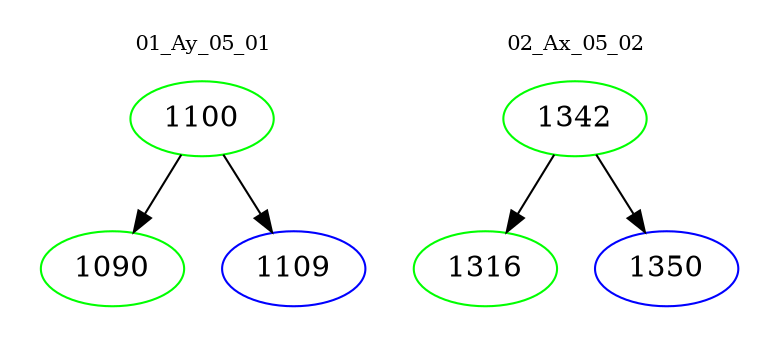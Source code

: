 digraph{
subgraph cluster_0 {
color = white
label = "01_Ay_05_01";
fontsize=10;
T0_1100 [label="1100", color="green"]
T0_1100 -> T0_1090 [color="black"]
T0_1090 [label="1090", color="green"]
T0_1100 -> T0_1109 [color="black"]
T0_1109 [label="1109", color="blue"]
}
subgraph cluster_1 {
color = white
label = "02_Ax_05_02";
fontsize=10;
T1_1342 [label="1342", color="green"]
T1_1342 -> T1_1316 [color="black"]
T1_1316 [label="1316", color="green"]
T1_1342 -> T1_1350 [color="black"]
T1_1350 [label="1350", color="blue"]
}
}
